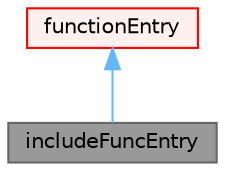 digraph "includeFuncEntry"
{
 // LATEX_PDF_SIZE
  bgcolor="transparent";
  edge [fontname=Helvetica,fontsize=10,labelfontname=Helvetica,labelfontsize=10];
  node [fontname=Helvetica,fontsize=10,shape=box,height=0.2,width=0.4];
  Node1 [id="Node000001",label="includeFuncEntry",height=0.2,width=0.4,color="gray40", fillcolor="grey60", style="filled", fontcolor="black",tooltip="Specify a functionObject dictionary file to include, expects the functionObject name to follow with o..."];
  Node2 -> Node1 [id="edge1_Node000001_Node000002",dir="back",color="steelblue1",style="solid",tooltip=" "];
  Node2 [id="Node000002",label="functionEntry",height=0.2,width=0.4,color="red", fillcolor="#FFF0F0", style="filled",URL="$classFoam_1_1functionEntry.html",tooltip="A functionEntry causes entries to be added/manipulated on the specified dictionary given an input str..."];
}
